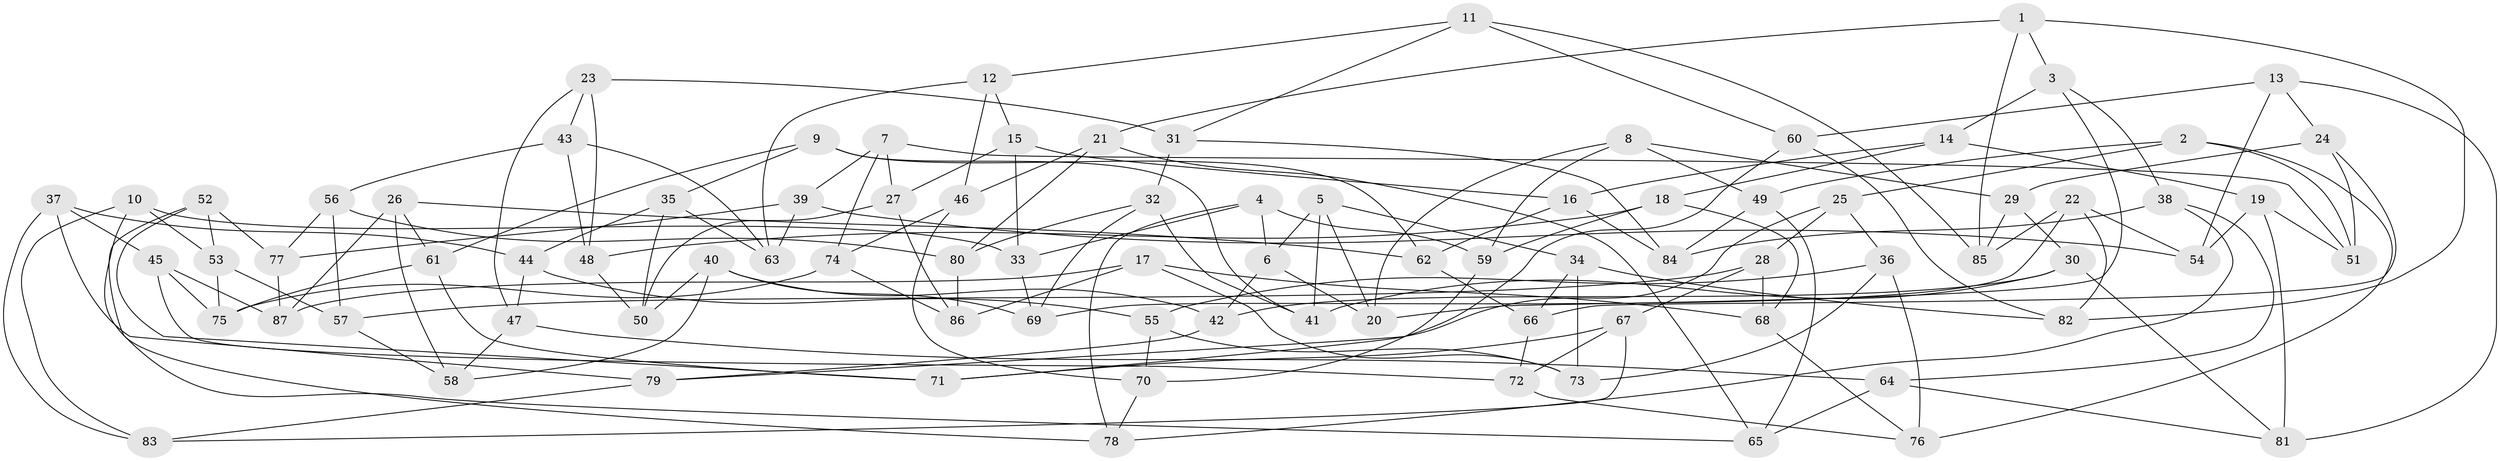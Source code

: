 // Generated by graph-tools (version 1.1) at 2025/50/03/09/25 03:50:56]
// undirected, 87 vertices, 174 edges
graph export_dot {
graph [start="1"]
  node [color=gray90,style=filled];
  1;
  2;
  3;
  4;
  5;
  6;
  7;
  8;
  9;
  10;
  11;
  12;
  13;
  14;
  15;
  16;
  17;
  18;
  19;
  20;
  21;
  22;
  23;
  24;
  25;
  26;
  27;
  28;
  29;
  30;
  31;
  32;
  33;
  34;
  35;
  36;
  37;
  38;
  39;
  40;
  41;
  42;
  43;
  44;
  45;
  46;
  47;
  48;
  49;
  50;
  51;
  52;
  53;
  54;
  55;
  56;
  57;
  58;
  59;
  60;
  61;
  62;
  63;
  64;
  65;
  66;
  67;
  68;
  69;
  70;
  71;
  72;
  73;
  74;
  75;
  76;
  77;
  78;
  79;
  80;
  81;
  82;
  83;
  84;
  85;
  86;
  87;
  1 -- 21;
  1 -- 85;
  1 -- 3;
  1 -- 82;
  2 -- 51;
  2 -- 76;
  2 -- 49;
  2 -- 25;
  3 -- 20;
  3 -- 14;
  3 -- 38;
  4 -- 6;
  4 -- 78;
  4 -- 59;
  4 -- 33;
  5 -- 41;
  5 -- 6;
  5 -- 20;
  5 -- 34;
  6 -- 42;
  6 -- 20;
  7 -- 51;
  7 -- 39;
  7 -- 74;
  7 -- 27;
  8 -- 29;
  8 -- 20;
  8 -- 49;
  8 -- 59;
  9 -- 62;
  9 -- 41;
  9 -- 35;
  9 -- 61;
  10 -- 83;
  10 -- 33;
  10 -- 53;
  10 -- 65;
  11 -- 60;
  11 -- 31;
  11 -- 12;
  11 -- 85;
  12 -- 46;
  12 -- 15;
  12 -- 63;
  13 -- 24;
  13 -- 81;
  13 -- 54;
  13 -- 60;
  14 -- 18;
  14 -- 19;
  14 -- 16;
  15 -- 27;
  15 -- 16;
  15 -- 33;
  16 -- 62;
  16 -- 84;
  17 -- 68;
  17 -- 86;
  17 -- 87;
  17 -- 73;
  18 -- 48;
  18 -- 59;
  18 -- 68;
  19 -- 51;
  19 -- 54;
  19 -- 81;
  21 -- 46;
  21 -- 80;
  21 -- 65;
  22 -- 82;
  22 -- 54;
  22 -- 85;
  22 -- 69;
  23 -- 48;
  23 -- 43;
  23 -- 31;
  23 -- 47;
  24 -- 29;
  24 -- 66;
  24 -- 51;
  25 -- 36;
  25 -- 79;
  25 -- 28;
  26 -- 87;
  26 -- 62;
  26 -- 58;
  26 -- 61;
  27 -- 50;
  27 -- 86;
  28 -- 57;
  28 -- 68;
  28 -- 67;
  29 -- 85;
  29 -- 30;
  30 -- 81;
  30 -- 41;
  30 -- 42;
  31 -- 84;
  31 -- 32;
  32 -- 41;
  32 -- 69;
  32 -- 80;
  33 -- 69;
  34 -- 66;
  34 -- 73;
  34 -- 82;
  35 -- 44;
  35 -- 50;
  35 -- 63;
  36 -- 73;
  36 -- 76;
  36 -- 55;
  37 -- 45;
  37 -- 79;
  37 -- 83;
  37 -- 44;
  38 -- 64;
  38 -- 78;
  38 -- 84;
  39 -- 63;
  39 -- 77;
  39 -- 54;
  40 -- 42;
  40 -- 58;
  40 -- 50;
  40 -- 69;
  42 -- 79;
  43 -- 63;
  43 -- 48;
  43 -- 56;
  44 -- 47;
  44 -- 55;
  45 -- 87;
  45 -- 75;
  45 -- 72;
  46 -- 74;
  46 -- 70;
  47 -- 58;
  47 -- 64;
  48 -- 50;
  49 -- 84;
  49 -- 65;
  52 -- 78;
  52 -- 71;
  52 -- 53;
  52 -- 77;
  53 -- 57;
  53 -- 75;
  55 -- 73;
  55 -- 70;
  56 -- 80;
  56 -- 57;
  56 -- 77;
  57 -- 58;
  59 -- 70;
  60 -- 82;
  60 -- 71;
  61 -- 71;
  61 -- 75;
  62 -- 66;
  64 -- 81;
  64 -- 65;
  66 -- 72;
  67 -- 83;
  67 -- 72;
  67 -- 71;
  68 -- 76;
  70 -- 78;
  72 -- 76;
  74 -- 75;
  74 -- 86;
  77 -- 87;
  79 -- 83;
  80 -- 86;
}
